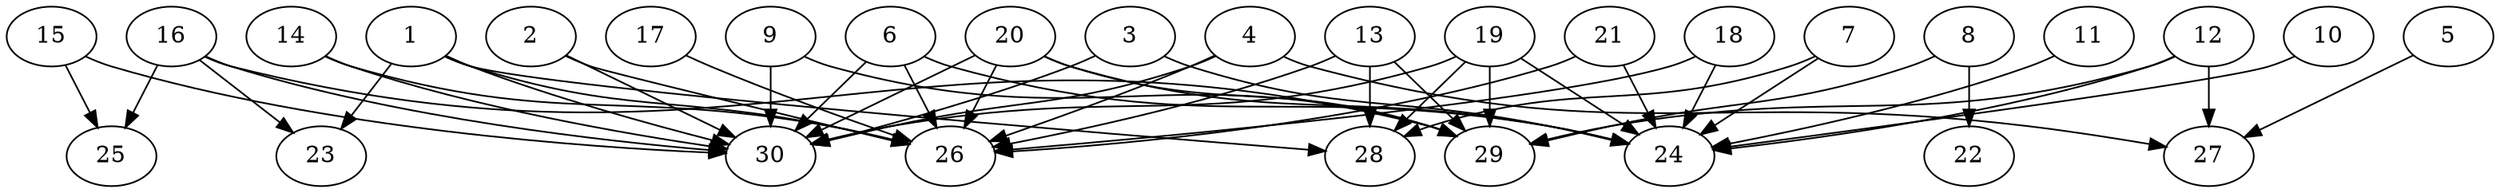 // DAG automatically generated by daggen at Thu Oct  3 14:04:19 2019
// ./daggen --dot -n 30 --ccr 0.5 --fat 0.9 --regular 0.7 --density 0.6 --mindata 5242880 --maxdata 52428800 
digraph G {
  1 [size="97466368", alpha="0.09", expect_size="48733184"] 
  1 -> 23 [size ="48733184"]
  1 -> 26 [size ="48733184"]
  1 -> 28 [size ="48733184"]
  1 -> 30 [size ="48733184"]
  2 [size="26445824", alpha="0.15", expect_size="13222912"] 
  2 -> 26 [size ="13222912"]
  2 -> 30 [size ="13222912"]
  3 [size="10582016", alpha="0.08", expect_size="5291008"] 
  3 -> 24 [size ="5291008"]
  3 -> 30 [size ="5291008"]
  4 [size="46620672", alpha="0.04", expect_size="23310336"] 
  4 -> 26 [size ="23310336"]
  4 -> 27 [size ="23310336"]
  4 -> 30 [size ="23310336"]
  5 [size="15951872", alpha="0.03", expect_size="7975936"] 
  5 -> 27 [size ="7975936"]
  6 [size="86745088", alpha="0.10", expect_size="43372544"] 
  6 -> 24 [size ="43372544"]
  6 -> 26 [size ="43372544"]
  6 -> 30 [size ="43372544"]
  7 [size="99899392", alpha="0.10", expect_size="49949696"] 
  7 -> 24 [size ="49949696"]
  7 -> 28 [size ="49949696"]
  8 [size="98131968", alpha="0.03", expect_size="49065984"] 
  8 -> 22 [size ="49065984"]
  8 -> 29 [size ="49065984"]
  9 [size="101341184", alpha="0.15", expect_size="50670592"] 
  9 -> 29 [size ="50670592"]
  9 -> 30 [size ="50670592"]
  10 [size="48195584", alpha="0.06", expect_size="24097792"] 
  10 -> 24 [size ="24097792"]
  11 [size="28915712", alpha="0.02", expect_size="14457856"] 
  11 -> 24 [size ="14457856"]
  12 [size="73132032", alpha="0.16", expect_size="36566016"] 
  12 -> 24 [size ="36566016"]
  12 -> 27 [size ="36566016"]
  12 -> 29 [size ="36566016"]
  13 [size="49963008", alpha="0.13", expect_size="24981504"] 
  13 -> 26 [size ="24981504"]
  13 -> 28 [size ="24981504"]
  13 -> 29 [size ="24981504"]
  14 [size="88469504", alpha="0.09", expect_size="44234752"] 
  14 -> 26 [size ="44234752"]
  14 -> 30 [size ="44234752"]
  15 [size="12713984", alpha="0.18", expect_size="6356992"] 
  15 -> 25 [size ="6356992"]
  15 -> 30 [size ="6356992"]
  16 [size="24967168", alpha="0.17", expect_size="12483584"] 
  16 -> 23 [size ="12483584"]
  16 -> 25 [size ="12483584"]
  16 -> 29 [size ="12483584"]
  16 -> 30 [size ="12483584"]
  17 [size="73308160", alpha="0.04", expect_size="36654080"] 
  17 -> 26 [size ="36654080"]
  18 [size="27545600", alpha="0.01", expect_size="13772800"] 
  18 -> 24 [size ="13772800"]
  18 -> 26 [size ="13772800"]
  19 [size="42221568", alpha="0.16", expect_size="21110784"] 
  19 -> 24 [size ="21110784"]
  19 -> 28 [size ="21110784"]
  19 -> 29 [size ="21110784"]
  19 -> 30 [size ="21110784"]
  20 [size="16982016", alpha="0.07", expect_size="8491008"] 
  20 -> 24 [size ="8491008"]
  20 -> 26 [size ="8491008"]
  20 -> 29 [size ="8491008"]
  20 -> 30 [size ="8491008"]
  21 [size="44918784", alpha="0.17", expect_size="22459392"] 
  21 -> 24 [size ="22459392"]
  21 -> 26 [size ="22459392"]
  22 [size="53495808", alpha="0.10", expect_size="26747904"] 
  23 [size="33095680", alpha="0.03", expect_size="16547840"] 
  24 [size="94402560", alpha="0.04", expect_size="47201280"] 
  25 [size="41742336", alpha="0.06", expect_size="20871168"] 
  26 [size="30312448", alpha="0.04", expect_size="15156224"] 
  27 [size="18173952", alpha="0.01", expect_size="9086976"] 
  28 [size="38240256", alpha="0.17", expect_size="19120128"] 
  29 [size="41601024", alpha="0.12", expect_size="20800512"] 
  30 [size="22482944", alpha="0.15", expect_size="11241472"] 
}
